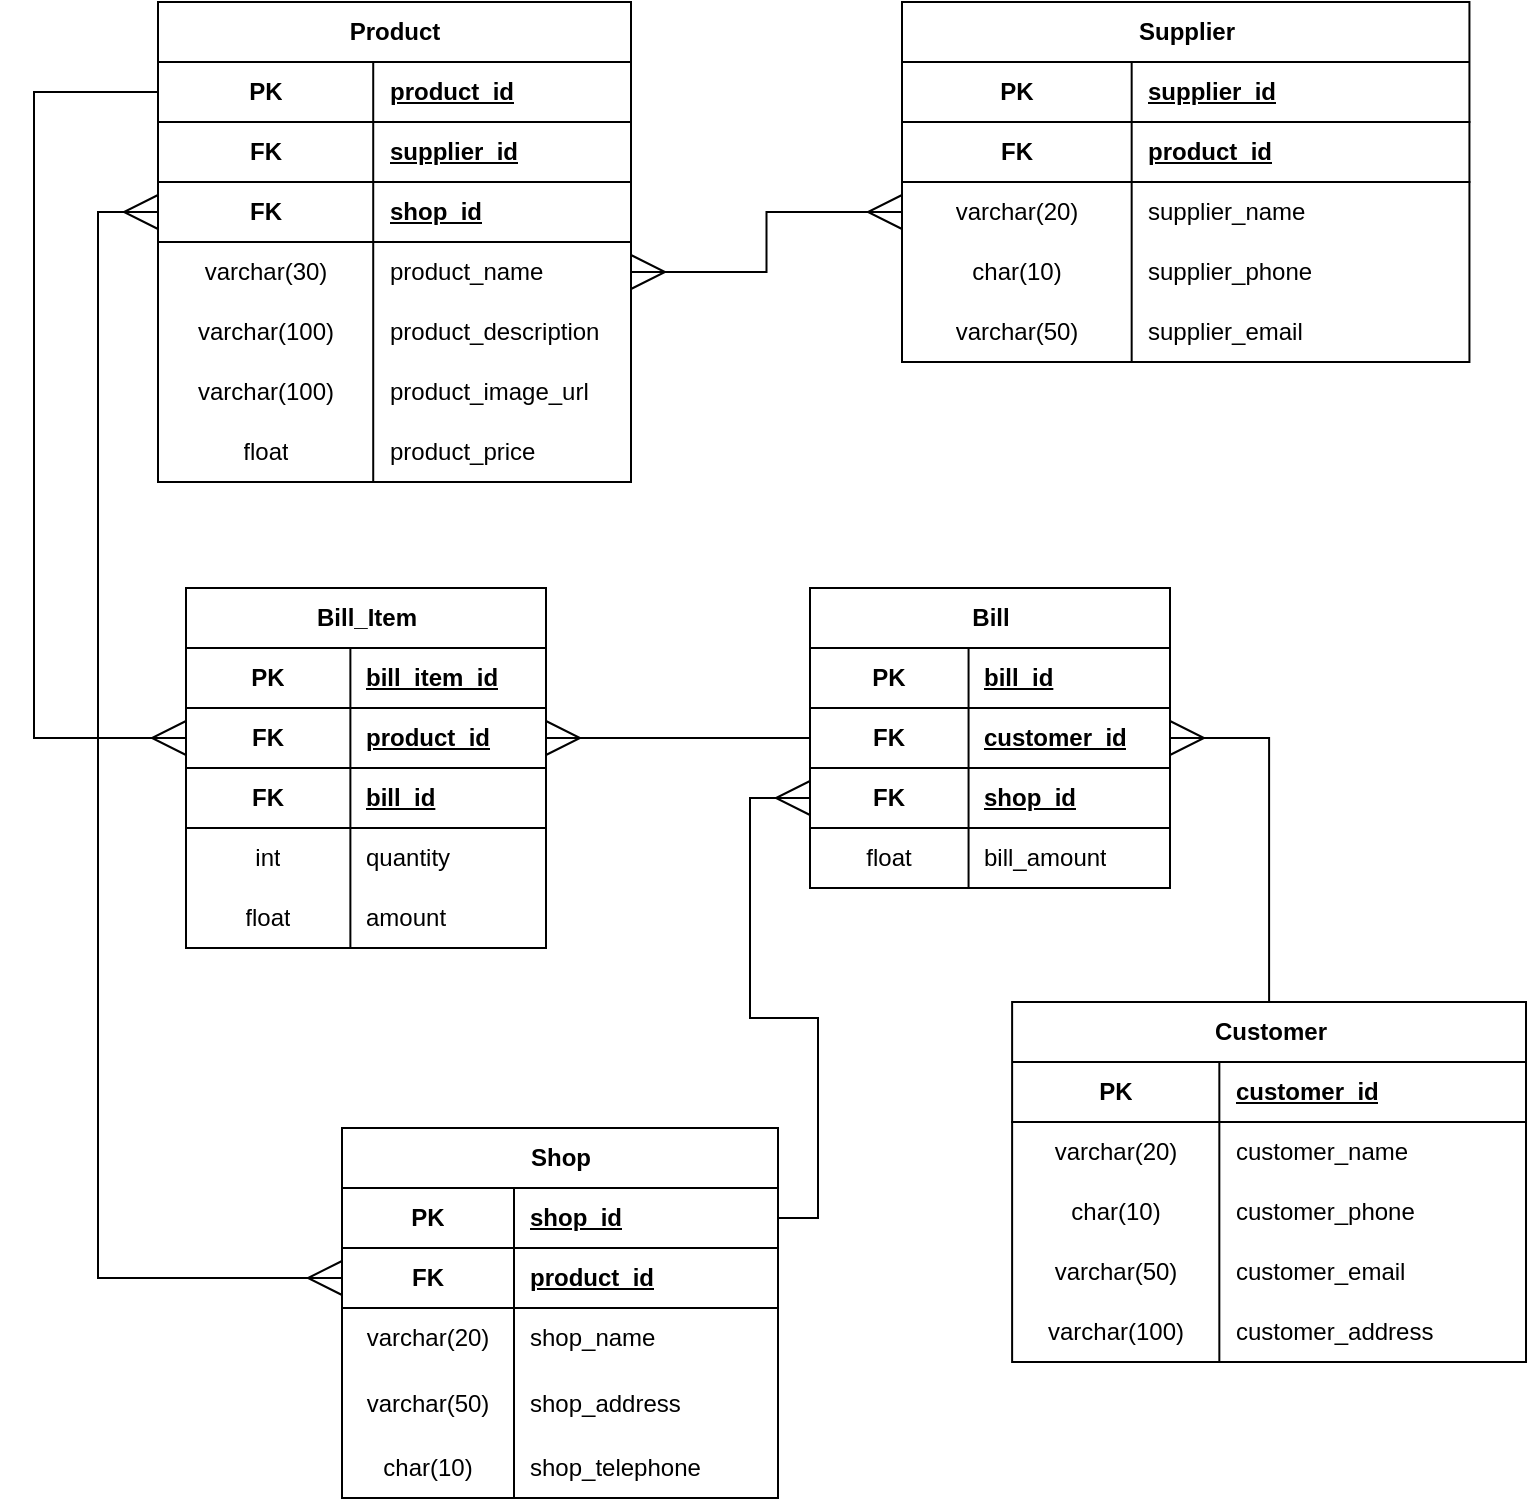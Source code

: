 <mxfile version="24.2.5" type="device">
  <diagram name="Page-1" id="Gy65wx1NPxuXc9d0A8dR">
    <mxGraphModel dx="1080" dy="645" grid="0" gridSize="10" guides="1" tooltips="1" connect="1" arrows="1" fold="1" page="1" pageScale="1" pageWidth="850" pageHeight="1100" math="0" shadow="0">
      <root>
        <mxCell id="0" />
        <mxCell id="1" parent="0" />
        <mxCell id="lEmy7wPlm2qGV-D324mQ-1" value="Product" style="shape=table;startSize=30;container=1;collapsible=1;childLayout=tableLayout;fixedRows=1;rowLines=0;fontStyle=1;align=center;resizeLast=1;html=1;" vertex="1" parent="1">
          <mxGeometry x="111" y="129" width="236.5" height="240" as="geometry" />
        </mxCell>
        <mxCell id="lEmy7wPlm2qGV-D324mQ-2" value="" style="shape=tableRow;horizontal=0;startSize=0;swimlaneHead=0;swimlaneBody=0;fillColor=none;collapsible=0;dropTarget=0;points=[[0,0.5],[1,0.5]];portConstraint=eastwest;top=0;left=0;right=0;bottom=1;" vertex="1" parent="lEmy7wPlm2qGV-D324mQ-1">
          <mxGeometry y="30" width="236.5" height="30" as="geometry" />
        </mxCell>
        <mxCell id="lEmy7wPlm2qGV-D324mQ-3" value="PK" style="shape=partialRectangle;connectable=0;fillColor=none;top=0;left=0;bottom=0;right=0;fontStyle=1;overflow=hidden;whiteSpace=wrap;html=1;" vertex="1" parent="lEmy7wPlm2qGV-D324mQ-2">
          <mxGeometry width="107.611" height="30" as="geometry">
            <mxRectangle width="107.611" height="30" as="alternateBounds" />
          </mxGeometry>
        </mxCell>
        <mxCell id="lEmy7wPlm2qGV-D324mQ-4" value="product_id" style="shape=partialRectangle;connectable=0;fillColor=none;top=0;left=0;bottom=0;right=0;align=left;spacingLeft=6;fontStyle=5;overflow=hidden;whiteSpace=wrap;html=1;" vertex="1" parent="lEmy7wPlm2qGV-D324mQ-2">
          <mxGeometry x="107.611" width="128.889" height="30" as="geometry">
            <mxRectangle width="128.889" height="30" as="alternateBounds" />
          </mxGeometry>
        </mxCell>
        <mxCell id="lEmy7wPlm2qGV-D324mQ-78" style="shape=tableRow;horizontal=0;startSize=0;swimlaneHead=0;swimlaneBody=0;fillColor=none;collapsible=0;dropTarget=0;points=[[0,0.5],[1,0.5]];portConstraint=eastwest;top=0;left=0;right=0;bottom=1;" vertex="1" parent="lEmy7wPlm2qGV-D324mQ-1">
          <mxGeometry y="60" width="236.5" height="30" as="geometry" />
        </mxCell>
        <mxCell id="lEmy7wPlm2qGV-D324mQ-79" value="FK" style="shape=partialRectangle;connectable=0;fillColor=none;top=0;left=0;bottom=0;right=0;fontStyle=1;overflow=hidden;whiteSpace=wrap;html=1;" vertex="1" parent="lEmy7wPlm2qGV-D324mQ-78">
          <mxGeometry width="107.611" height="30" as="geometry">
            <mxRectangle width="107.611" height="30" as="alternateBounds" />
          </mxGeometry>
        </mxCell>
        <mxCell id="lEmy7wPlm2qGV-D324mQ-80" value="supplier_id" style="shape=partialRectangle;connectable=0;fillColor=none;top=0;left=0;bottom=0;right=0;align=left;spacingLeft=6;fontStyle=5;overflow=hidden;whiteSpace=wrap;html=1;" vertex="1" parent="lEmy7wPlm2qGV-D324mQ-78">
          <mxGeometry x="107.611" width="128.889" height="30" as="geometry">
            <mxRectangle width="128.889" height="30" as="alternateBounds" />
          </mxGeometry>
        </mxCell>
        <mxCell id="lEmy7wPlm2qGV-D324mQ-117" style="shape=tableRow;horizontal=0;startSize=0;swimlaneHead=0;swimlaneBody=0;fillColor=none;collapsible=0;dropTarget=0;points=[[0,0.5],[1,0.5]];portConstraint=eastwest;top=0;left=0;right=0;bottom=1;" vertex="1" parent="lEmy7wPlm2qGV-D324mQ-1">
          <mxGeometry y="90" width="236.5" height="30" as="geometry" />
        </mxCell>
        <mxCell id="lEmy7wPlm2qGV-D324mQ-118" value="FK" style="shape=partialRectangle;connectable=0;fillColor=none;top=0;left=0;bottom=0;right=0;fontStyle=1;overflow=hidden;whiteSpace=wrap;html=1;" vertex="1" parent="lEmy7wPlm2qGV-D324mQ-117">
          <mxGeometry width="107.611" height="30" as="geometry">
            <mxRectangle width="107.611" height="30" as="alternateBounds" />
          </mxGeometry>
        </mxCell>
        <mxCell id="lEmy7wPlm2qGV-D324mQ-119" value="shop_id" style="shape=partialRectangle;connectable=0;fillColor=none;top=0;left=0;bottom=0;right=0;align=left;spacingLeft=6;fontStyle=5;overflow=hidden;whiteSpace=wrap;html=1;" vertex="1" parent="lEmy7wPlm2qGV-D324mQ-117">
          <mxGeometry x="107.611" width="128.889" height="30" as="geometry">
            <mxRectangle width="128.889" height="30" as="alternateBounds" />
          </mxGeometry>
        </mxCell>
        <mxCell id="lEmy7wPlm2qGV-D324mQ-5" value="" style="shape=tableRow;horizontal=0;startSize=0;swimlaneHead=0;swimlaneBody=0;fillColor=none;collapsible=0;dropTarget=0;points=[[0,0.5],[1,0.5]];portConstraint=eastwest;top=0;left=0;right=0;bottom=0;" vertex="1" parent="lEmy7wPlm2qGV-D324mQ-1">
          <mxGeometry y="120" width="236.5" height="30" as="geometry" />
        </mxCell>
        <mxCell id="lEmy7wPlm2qGV-D324mQ-6" value="varchar(30)" style="shape=partialRectangle;connectable=0;fillColor=none;top=0;left=0;bottom=0;right=0;editable=1;overflow=hidden;whiteSpace=wrap;html=1;" vertex="1" parent="lEmy7wPlm2qGV-D324mQ-5">
          <mxGeometry width="107.611" height="30" as="geometry">
            <mxRectangle width="107.611" height="30" as="alternateBounds" />
          </mxGeometry>
        </mxCell>
        <mxCell id="lEmy7wPlm2qGV-D324mQ-7" value="product_name" style="shape=partialRectangle;connectable=0;fillColor=none;top=0;left=0;bottom=0;right=0;align=left;spacingLeft=6;overflow=hidden;whiteSpace=wrap;html=1;" vertex="1" parent="lEmy7wPlm2qGV-D324mQ-5">
          <mxGeometry x="107.611" width="128.889" height="30" as="geometry">
            <mxRectangle width="128.889" height="30" as="alternateBounds" />
          </mxGeometry>
        </mxCell>
        <mxCell id="lEmy7wPlm2qGV-D324mQ-8" value="" style="shape=tableRow;horizontal=0;startSize=0;swimlaneHead=0;swimlaneBody=0;fillColor=none;collapsible=0;dropTarget=0;points=[[0,0.5],[1,0.5]];portConstraint=eastwest;top=0;left=0;right=0;bottom=0;" vertex="1" parent="lEmy7wPlm2qGV-D324mQ-1">
          <mxGeometry y="150" width="236.5" height="30" as="geometry" />
        </mxCell>
        <mxCell id="lEmy7wPlm2qGV-D324mQ-9" value="varchar(100)" style="shape=partialRectangle;connectable=0;fillColor=none;top=0;left=0;bottom=0;right=0;editable=1;overflow=hidden;whiteSpace=wrap;html=1;" vertex="1" parent="lEmy7wPlm2qGV-D324mQ-8">
          <mxGeometry width="107.611" height="30" as="geometry">
            <mxRectangle width="107.611" height="30" as="alternateBounds" />
          </mxGeometry>
        </mxCell>
        <mxCell id="lEmy7wPlm2qGV-D324mQ-10" value="product_description" style="shape=partialRectangle;connectable=0;fillColor=none;top=0;left=0;bottom=0;right=0;align=left;spacingLeft=6;overflow=hidden;whiteSpace=wrap;html=1;" vertex="1" parent="lEmy7wPlm2qGV-D324mQ-8">
          <mxGeometry x="107.611" width="128.889" height="30" as="geometry">
            <mxRectangle width="128.889" height="30" as="alternateBounds" />
          </mxGeometry>
        </mxCell>
        <mxCell id="lEmy7wPlm2qGV-D324mQ-11" value="" style="shape=tableRow;horizontal=0;startSize=0;swimlaneHead=0;swimlaneBody=0;fillColor=none;collapsible=0;dropTarget=0;points=[[0,0.5],[1,0.5]];portConstraint=eastwest;top=0;left=0;right=0;bottom=0;" vertex="1" parent="lEmy7wPlm2qGV-D324mQ-1">
          <mxGeometry y="180" width="236.5" height="30" as="geometry" />
        </mxCell>
        <mxCell id="lEmy7wPlm2qGV-D324mQ-12" value="varchar(100)" style="shape=partialRectangle;connectable=0;fillColor=none;top=0;left=0;bottom=0;right=0;editable=1;overflow=hidden;whiteSpace=wrap;html=1;" vertex="1" parent="lEmy7wPlm2qGV-D324mQ-11">
          <mxGeometry width="107.611" height="30" as="geometry">
            <mxRectangle width="107.611" height="30" as="alternateBounds" />
          </mxGeometry>
        </mxCell>
        <mxCell id="lEmy7wPlm2qGV-D324mQ-13" value="product_image_url" style="shape=partialRectangle;connectable=0;fillColor=none;top=0;left=0;bottom=0;right=0;align=left;spacingLeft=6;overflow=hidden;whiteSpace=wrap;html=1;" vertex="1" parent="lEmy7wPlm2qGV-D324mQ-11">
          <mxGeometry x="107.611" width="128.889" height="30" as="geometry">
            <mxRectangle width="128.889" height="30" as="alternateBounds" />
          </mxGeometry>
        </mxCell>
        <mxCell id="lEmy7wPlm2qGV-D324mQ-104" style="shape=tableRow;horizontal=0;startSize=0;swimlaneHead=0;swimlaneBody=0;fillColor=none;collapsible=0;dropTarget=0;points=[[0,0.5],[1,0.5]];portConstraint=eastwest;top=0;left=0;right=0;bottom=0;" vertex="1" parent="lEmy7wPlm2qGV-D324mQ-1">
          <mxGeometry y="210" width="236.5" height="30" as="geometry" />
        </mxCell>
        <mxCell id="lEmy7wPlm2qGV-D324mQ-105" value="float" style="shape=partialRectangle;connectable=0;fillColor=none;top=0;left=0;bottom=0;right=0;editable=1;overflow=hidden;whiteSpace=wrap;html=1;" vertex="1" parent="lEmy7wPlm2qGV-D324mQ-104">
          <mxGeometry width="107.611" height="30" as="geometry">
            <mxRectangle width="107.611" height="30" as="alternateBounds" />
          </mxGeometry>
        </mxCell>
        <mxCell id="lEmy7wPlm2qGV-D324mQ-106" value="product_price" style="shape=partialRectangle;connectable=0;fillColor=none;top=0;left=0;bottom=0;right=0;align=left;spacingLeft=6;overflow=hidden;whiteSpace=wrap;html=1;" vertex="1" parent="lEmy7wPlm2qGV-D324mQ-104">
          <mxGeometry x="107.611" width="128.889" height="30" as="geometry">
            <mxRectangle width="128.889" height="30" as="alternateBounds" />
          </mxGeometry>
        </mxCell>
        <mxCell id="lEmy7wPlm2qGV-D324mQ-14" value="Supplier" style="shape=table;startSize=30;container=1;collapsible=1;childLayout=tableLayout;fixedRows=1;rowLines=0;fontStyle=1;align=center;resizeLast=1;html=1;" vertex="1" parent="1">
          <mxGeometry x="483" y="129" width="283.722" height="180" as="geometry" />
        </mxCell>
        <mxCell id="lEmy7wPlm2qGV-D324mQ-15" value="" style="shape=tableRow;horizontal=0;startSize=0;swimlaneHead=0;swimlaneBody=0;fillColor=none;collapsible=0;dropTarget=0;points=[[0,0.5],[1,0.5]];portConstraint=eastwest;top=0;left=0;right=0;bottom=1;" vertex="1" parent="lEmy7wPlm2qGV-D324mQ-14">
          <mxGeometry y="30" width="283.722" height="30" as="geometry" />
        </mxCell>
        <mxCell id="lEmy7wPlm2qGV-D324mQ-16" value="PK" style="shape=partialRectangle;connectable=0;fillColor=none;top=0;left=0;bottom=0;right=0;fontStyle=1;overflow=hidden;whiteSpace=wrap;html=1;" vertex="1" parent="lEmy7wPlm2qGV-D324mQ-15">
          <mxGeometry width="114.833" height="30" as="geometry">
            <mxRectangle width="114.833" height="30" as="alternateBounds" />
          </mxGeometry>
        </mxCell>
        <mxCell id="lEmy7wPlm2qGV-D324mQ-17" value="supplier_id" style="shape=partialRectangle;connectable=0;fillColor=none;top=0;left=0;bottom=0;right=0;align=left;spacingLeft=6;fontStyle=5;overflow=hidden;whiteSpace=wrap;html=1;" vertex="1" parent="lEmy7wPlm2qGV-D324mQ-15">
          <mxGeometry x="114.833" width="168.889" height="30" as="geometry">
            <mxRectangle width="168.889" height="30" as="alternateBounds" />
          </mxGeometry>
        </mxCell>
        <mxCell id="lEmy7wPlm2qGV-D324mQ-75" style="shape=tableRow;horizontal=0;startSize=0;swimlaneHead=0;swimlaneBody=0;fillColor=none;collapsible=0;dropTarget=0;points=[[0,0.5],[1,0.5]];portConstraint=eastwest;top=0;left=0;right=0;bottom=1;" vertex="1" parent="lEmy7wPlm2qGV-D324mQ-14">
          <mxGeometry y="60" width="283.722" height="30" as="geometry" />
        </mxCell>
        <mxCell id="lEmy7wPlm2qGV-D324mQ-76" value="FK" style="shape=partialRectangle;connectable=0;fillColor=none;top=0;left=0;bottom=0;right=0;fontStyle=1;overflow=hidden;whiteSpace=wrap;html=1;" vertex="1" parent="lEmy7wPlm2qGV-D324mQ-75">
          <mxGeometry width="114.833" height="30" as="geometry">
            <mxRectangle width="114.833" height="30" as="alternateBounds" />
          </mxGeometry>
        </mxCell>
        <mxCell id="lEmy7wPlm2qGV-D324mQ-77" value="product_id" style="shape=partialRectangle;connectable=0;fillColor=none;top=0;left=0;bottom=0;right=0;align=left;spacingLeft=6;fontStyle=5;overflow=hidden;whiteSpace=wrap;html=1;" vertex="1" parent="lEmy7wPlm2qGV-D324mQ-75">
          <mxGeometry x="114.833" width="168.889" height="30" as="geometry">
            <mxRectangle width="168.889" height="30" as="alternateBounds" />
          </mxGeometry>
        </mxCell>
        <mxCell id="lEmy7wPlm2qGV-D324mQ-18" value="" style="shape=tableRow;horizontal=0;startSize=0;swimlaneHead=0;swimlaneBody=0;fillColor=none;collapsible=0;dropTarget=0;points=[[0,0.5],[1,0.5]];portConstraint=eastwest;top=0;left=0;right=0;bottom=0;" vertex="1" parent="lEmy7wPlm2qGV-D324mQ-14">
          <mxGeometry y="90" width="283.722" height="30" as="geometry" />
        </mxCell>
        <mxCell id="lEmy7wPlm2qGV-D324mQ-19" value="varchar(20)" style="shape=partialRectangle;connectable=0;fillColor=none;top=0;left=0;bottom=0;right=0;editable=1;overflow=hidden;whiteSpace=wrap;html=1;" vertex="1" parent="lEmy7wPlm2qGV-D324mQ-18">
          <mxGeometry width="114.833" height="30" as="geometry">
            <mxRectangle width="114.833" height="30" as="alternateBounds" />
          </mxGeometry>
        </mxCell>
        <mxCell id="lEmy7wPlm2qGV-D324mQ-20" value="supplier_name" style="shape=partialRectangle;connectable=0;fillColor=none;top=0;left=0;bottom=0;right=0;align=left;spacingLeft=6;overflow=hidden;whiteSpace=wrap;html=1;" vertex="1" parent="lEmy7wPlm2qGV-D324mQ-18">
          <mxGeometry x="114.833" width="168.889" height="30" as="geometry">
            <mxRectangle width="168.889" height="30" as="alternateBounds" />
          </mxGeometry>
        </mxCell>
        <mxCell id="lEmy7wPlm2qGV-D324mQ-21" value="" style="shape=tableRow;horizontal=0;startSize=0;swimlaneHead=0;swimlaneBody=0;fillColor=none;collapsible=0;dropTarget=0;points=[[0,0.5],[1,0.5]];portConstraint=eastwest;top=0;left=0;right=0;bottom=0;" vertex="1" parent="lEmy7wPlm2qGV-D324mQ-14">
          <mxGeometry y="120" width="283.722" height="30" as="geometry" />
        </mxCell>
        <mxCell id="lEmy7wPlm2qGV-D324mQ-22" value="char(10)" style="shape=partialRectangle;connectable=0;fillColor=none;top=0;left=0;bottom=0;right=0;editable=1;overflow=hidden;whiteSpace=wrap;html=1;" vertex="1" parent="lEmy7wPlm2qGV-D324mQ-21">
          <mxGeometry width="114.833" height="30" as="geometry">
            <mxRectangle width="114.833" height="30" as="alternateBounds" />
          </mxGeometry>
        </mxCell>
        <mxCell id="lEmy7wPlm2qGV-D324mQ-23" value="supplier_phone" style="shape=partialRectangle;connectable=0;fillColor=none;top=0;left=0;bottom=0;right=0;align=left;spacingLeft=6;overflow=hidden;whiteSpace=wrap;html=1;" vertex="1" parent="lEmy7wPlm2qGV-D324mQ-21">
          <mxGeometry x="114.833" width="168.889" height="30" as="geometry">
            <mxRectangle width="168.889" height="30" as="alternateBounds" />
          </mxGeometry>
        </mxCell>
        <mxCell id="lEmy7wPlm2qGV-D324mQ-24" value="" style="shape=tableRow;horizontal=0;startSize=0;swimlaneHead=0;swimlaneBody=0;fillColor=none;collapsible=0;dropTarget=0;points=[[0,0.5],[1,0.5]];portConstraint=eastwest;top=0;left=0;right=0;bottom=0;" vertex="1" parent="lEmy7wPlm2qGV-D324mQ-14">
          <mxGeometry y="150" width="283.722" height="30" as="geometry" />
        </mxCell>
        <mxCell id="lEmy7wPlm2qGV-D324mQ-25" value="varchar(50)" style="shape=partialRectangle;connectable=0;fillColor=none;top=0;left=0;bottom=0;right=0;editable=1;overflow=hidden;whiteSpace=wrap;html=1;" vertex="1" parent="lEmy7wPlm2qGV-D324mQ-24">
          <mxGeometry width="114.833" height="30" as="geometry">
            <mxRectangle width="114.833" height="30" as="alternateBounds" />
          </mxGeometry>
        </mxCell>
        <mxCell id="lEmy7wPlm2qGV-D324mQ-26" value="supplier_email" style="shape=partialRectangle;connectable=0;fillColor=none;top=0;left=0;bottom=0;right=0;align=left;spacingLeft=6;overflow=hidden;whiteSpace=wrap;html=1;" vertex="1" parent="lEmy7wPlm2qGV-D324mQ-24">
          <mxGeometry x="114.833" width="168.889" height="30" as="geometry">
            <mxRectangle width="168.889" height="30" as="alternateBounds" />
          </mxGeometry>
        </mxCell>
        <mxCell id="lEmy7wPlm2qGV-D324mQ-27" value="Customer" style="shape=table;startSize=30;container=1;collapsible=1;childLayout=tableLayout;fixedRows=1;rowLines=0;fontStyle=1;align=center;resizeLast=1;html=1;" vertex="1" parent="1">
          <mxGeometry x="538.06" y="629" width="256.944" height="180" as="geometry" />
        </mxCell>
        <mxCell id="lEmy7wPlm2qGV-D324mQ-28" value="" style="shape=tableRow;horizontal=0;startSize=0;swimlaneHead=0;swimlaneBody=0;fillColor=none;collapsible=0;dropTarget=0;points=[[0,0.5],[1,0.5]];portConstraint=eastwest;top=0;left=0;right=0;bottom=1;" vertex="1" parent="lEmy7wPlm2qGV-D324mQ-27">
          <mxGeometry y="30" width="256.944" height="30" as="geometry" />
        </mxCell>
        <mxCell id="lEmy7wPlm2qGV-D324mQ-29" value="PK" style="shape=partialRectangle;connectable=0;fillColor=none;top=0;left=0;bottom=0;right=0;fontStyle=1;overflow=hidden;whiteSpace=wrap;html=1;" vertex="1" parent="lEmy7wPlm2qGV-D324mQ-28">
          <mxGeometry width="103.611" height="30" as="geometry">
            <mxRectangle width="103.611" height="30" as="alternateBounds" />
          </mxGeometry>
        </mxCell>
        <mxCell id="lEmy7wPlm2qGV-D324mQ-30" value="customer_id" style="shape=partialRectangle;connectable=0;fillColor=none;top=0;left=0;bottom=0;right=0;align=left;spacingLeft=6;fontStyle=5;overflow=hidden;whiteSpace=wrap;html=1;" vertex="1" parent="lEmy7wPlm2qGV-D324mQ-28">
          <mxGeometry x="103.611" width="153.333" height="30" as="geometry">
            <mxRectangle width="153.333" height="30" as="alternateBounds" />
          </mxGeometry>
        </mxCell>
        <mxCell id="lEmy7wPlm2qGV-D324mQ-31" value="" style="shape=tableRow;horizontal=0;startSize=0;swimlaneHead=0;swimlaneBody=0;fillColor=none;collapsible=0;dropTarget=0;points=[[0,0.5],[1,0.5]];portConstraint=eastwest;top=0;left=0;right=0;bottom=0;" vertex="1" parent="lEmy7wPlm2qGV-D324mQ-27">
          <mxGeometry y="60" width="256.944" height="30" as="geometry" />
        </mxCell>
        <mxCell id="lEmy7wPlm2qGV-D324mQ-32" value="varchar(20)" style="shape=partialRectangle;connectable=0;fillColor=none;top=0;left=0;bottom=0;right=0;editable=1;overflow=hidden;whiteSpace=wrap;html=1;" vertex="1" parent="lEmy7wPlm2qGV-D324mQ-31">
          <mxGeometry width="103.611" height="30" as="geometry">
            <mxRectangle width="103.611" height="30" as="alternateBounds" />
          </mxGeometry>
        </mxCell>
        <mxCell id="lEmy7wPlm2qGV-D324mQ-33" value="customer_name" style="shape=partialRectangle;connectable=0;fillColor=none;top=0;left=0;bottom=0;right=0;align=left;spacingLeft=6;overflow=hidden;whiteSpace=wrap;html=1;" vertex="1" parent="lEmy7wPlm2qGV-D324mQ-31">
          <mxGeometry x="103.611" width="153.333" height="30" as="geometry">
            <mxRectangle width="153.333" height="30" as="alternateBounds" />
          </mxGeometry>
        </mxCell>
        <mxCell id="lEmy7wPlm2qGV-D324mQ-34" value="" style="shape=tableRow;horizontal=0;startSize=0;swimlaneHead=0;swimlaneBody=0;fillColor=none;collapsible=0;dropTarget=0;points=[[0,0.5],[1,0.5]];portConstraint=eastwest;top=0;left=0;right=0;bottom=0;" vertex="1" parent="lEmy7wPlm2qGV-D324mQ-27">
          <mxGeometry y="90" width="256.944" height="30" as="geometry" />
        </mxCell>
        <mxCell id="lEmy7wPlm2qGV-D324mQ-35" value="char(10)" style="shape=partialRectangle;connectable=0;fillColor=none;top=0;left=0;bottom=0;right=0;editable=1;overflow=hidden;whiteSpace=wrap;html=1;" vertex="1" parent="lEmy7wPlm2qGV-D324mQ-34">
          <mxGeometry width="103.611" height="30" as="geometry">
            <mxRectangle width="103.611" height="30" as="alternateBounds" />
          </mxGeometry>
        </mxCell>
        <mxCell id="lEmy7wPlm2qGV-D324mQ-36" value="customer_phone" style="shape=partialRectangle;connectable=0;fillColor=none;top=0;left=0;bottom=0;right=0;align=left;spacingLeft=6;overflow=hidden;whiteSpace=wrap;html=1;" vertex="1" parent="lEmy7wPlm2qGV-D324mQ-34">
          <mxGeometry x="103.611" width="153.333" height="30" as="geometry">
            <mxRectangle width="153.333" height="30" as="alternateBounds" />
          </mxGeometry>
        </mxCell>
        <mxCell id="lEmy7wPlm2qGV-D324mQ-37" value="" style="shape=tableRow;horizontal=0;startSize=0;swimlaneHead=0;swimlaneBody=0;fillColor=none;collapsible=0;dropTarget=0;points=[[0,0.5],[1,0.5]];portConstraint=eastwest;top=0;left=0;right=0;bottom=0;" vertex="1" parent="lEmy7wPlm2qGV-D324mQ-27">
          <mxGeometry y="120" width="256.944" height="30" as="geometry" />
        </mxCell>
        <mxCell id="lEmy7wPlm2qGV-D324mQ-38" value="varchar(50)" style="shape=partialRectangle;connectable=0;fillColor=none;top=0;left=0;bottom=0;right=0;editable=1;overflow=hidden;whiteSpace=wrap;html=1;" vertex="1" parent="lEmy7wPlm2qGV-D324mQ-37">
          <mxGeometry width="103.611" height="30" as="geometry">
            <mxRectangle width="103.611" height="30" as="alternateBounds" />
          </mxGeometry>
        </mxCell>
        <mxCell id="lEmy7wPlm2qGV-D324mQ-39" value="customer_email" style="shape=partialRectangle;connectable=0;fillColor=none;top=0;left=0;bottom=0;right=0;align=left;spacingLeft=6;overflow=hidden;whiteSpace=wrap;html=1;" vertex="1" parent="lEmy7wPlm2qGV-D324mQ-37">
          <mxGeometry x="103.611" width="153.333" height="30" as="geometry">
            <mxRectangle width="153.333" height="30" as="alternateBounds" />
          </mxGeometry>
        </mxCell>
        <mxCell id="lEmy7wPlm2qGV-D324mQ-66" style="shape=tableRow;horizontal=0;startSize=0;swimlaneHead=0;swimlaneBody=0;fillColor=none;collapsible=0;dropTarget=0;points=[[0,0.5],[1,0.5]];portConstraint=eastwest;top=0;left=0;right=0;bottom=0;" vertex="1" parent="lEmy7wPlm2qGV-D324mQ-27">
          <mxGeometry y="150" width="256.944" height="30" as="geometry" />
        </mxCell>
        <mxCell id="lEmy7wPlm2qGV-D324mQ-67" value="varchar(100)" style="shape=partialRectangle;connectable=0;fillColor=none;top=0;left=0;bottom=0;right=0;editable=1;overflow=hidden;whiteSpace=wrap;html=1;" vertex="1" parent="lEmy7wPlm2qGV-D324mQ-66">
          <mxGeometry width="103.611" height="30" as="geometry">
            <mxRectangle width="103.611" height="30" as="alternateBounds" />
          </mxGeometry>
        </mxCell>
        <mxCell id="lEmy7wPlm2qGV-D324mQ-68" value="customer_address" style="shape=partialRectangle;connectable=0;fillColor=none;top=0;left=0;bottom=0;right=0;align=left;spacingLeft=6;overflow=hidden;whiteSpace=wrap;html=1;" vertex="1" parent="lEmy7wPlm2qGV-D324mQ-66">
          <mxGeometry x="103.611" width="153.333" height="30" as="geometry">
            <mxRectangle width="153.333" height="30" as="alternateBounds" />
          </mxGeometry>
        </mxCell>
        <mxCell id="lEmy7wPlm2qGV-D324mQ-40" value="Bill" style="shape=table;startSize=30;container=1;collapsible=1;childLayout=tableLayout;fixedRows=1;rowLines=0;fontStyle=1;align=center;resizeLast=1;html=1;" vertex="1" parent="1">
          <mxGeometry x="437" y="422" width="180" height="150" as="geometry" />
        </mxCell>
        <mxCell id="lEmy7wPlm2qGV-D324mQ-41" value="" style="shape=tableRow;horizontal=0;startSize=0;swimlaneHead=0;swimlaneBody=0;fillColor=none;collapsible=0;dropTarget=0;points=[[0,0.5],[1,0.5]];portConstraint=eastwest;top=0;left=0;right=0;bottom=1;" vertex="1" parent="lEmy7wPlm2qGV-D324mQ-40">
          <mxGeometry y="30" width="180" height="30" as="geometry" />
        </mxCell>
        <mxCell id="lEmy7wPlm2qGV-D324mQ-42" value="PK" style="shape=partialRectangle;connectable=0;fillColor=none;top=0;left=0;bottom=0;right=0;fontStyle=1;overflow=hidden;whiteSpace=wrap;html=1;" vertex="1" parent="lEmy7wPlm2qGV-D324mQ-41">
          <mxGeometry width="79.278" height="30" as="geometry">
            <mxRectangle width="79.278" height="30" as="alternateBounds" />
          </mxGeometry>
        </mxCell>
        <mxCell id="lEmy7wPlm2qGV-D324mQ-43" value="bill_id" style="shape=partialRectangle;connectable=0;fillColor=none;top=0;left=0;bottom=0;right=0;align=left;spacingLeft=6;fontStyle=5;overflow=hidden;whiteSpace=wrap;html=1;" vertex="1" parent="lEmy7wPlm2qGV-D324mQ-41">
          <mxGeometry x="79.278" width="100.722" height="30" as="geometry">
            <mxRectangle width="100.722" height="30" as="alternateBounds" />
          </mxGeometry>
        </mxCell>
        <mxCell id="lEmy7wPlm2qGV-D324mQ-70" style="shape=tableRow;horizontal=0;startSize=0;swimlaneHead=0;swimlaneBody=0;fillColor=none;collapsible=0;dropTarget=0;points=[[0,0.5],[1,0.5]];portConstraint=eastwest;top=0;left=0;right=0;bottom=1;" vertex="1" parent="lEmy7wPlm2qGV-D324mQ-40">
          <mxGeometry y="60" width="180" height="30" as="geometry" />
        </mxCell>
        <mxCell id="lEmy7wPlm2qGV-D324mQ-71" value="FK" style="shape=partialRectangle;connectable=0;fillColor=none;top=0;left=0;bottom=0;right=0;fontStyle=1;overflow=hidden;whiteSpace=wrap;html=1;" vertex="1" parent="lEmy7wPlm2qGV-D324mQ-70">
          <mxGeometry width="79.278" height="30" as="geometry">
            <mxRectangle width="79.278" height="30" as="alternateBounds" />
          </mxGeometry>
        </mxCell>
        <mxCell id="lEmy7wPlm2qGV-D324mQ-72" value="customer_id" style="shape=partialRectangle;connectable=0;fillColor=none;top=0;left=0;bottom=0;right=0;align=left;spacingLeft=6;fontStyle=5;overflow=hidden;whiteSpace=wrap;html=1;" vertex="1" parent="lEmy7wPlm2qGV-D324mQ-70">
          <mxGeometry x="79.278" width="100.722" height="30" as="geometry">
            <mxRectangle width="100.722" height="30" as="alternateBounds" />
          </mxGeometry>
        </mxCell>
        <mxCell id="lEmy7wPlm2qGV-D324mQ-128" style="shape=tableRow;horizontal=0;startSize=0;swimlaneHead=0;swimlaneBody=0;fillColor=none;collapsible=0;dropTarget=0;points=[[0,0.5],[1,0.5]];portConstraint=eastwest;top=0;left=0;right=0;bottom=1;" vertex="1" parent="lEmy7wPlm2qGV-D324mQ-40">
          <mxGeometry y="90" width="180" height="30" as="geometry" />
        </mxCell>
        <mxCell id="lEmy7wPlm2qGV-D324mQ-129" value="FK" style="shape=partialRectangle;connectable=0;fillColor=none;top=0;left=0;bottom=0;right=0;fontStyle=1;overflow=hidden;whiteSpace=wrap;html=1;" vertex="1" parent="lEmy7wPlm2qGV-D324mQ-128">
          <mxGeometry width="79.278" height="30" as="geometry">
            <mxRectangle width="79.278" height="30" as="alternateBounds" />
          </mxGeometry>
        </mxCell>
        <mxCell id="lEmy7wPlm2qGV-D324mQ-130" value="shop_id" style="shape=partialRectangle;connectable=0;fillColor=none;top=0;left=0;bottom=0;right=0;align=left;spacingLeft=6;fontStyle=5;overflow=hidden;whiteSpace=wrap;html=1;" vertex="1" parent="lEmy7wPlm2qGV-D324mQ-128">
          <mxGeometry x="79.278" width="100.722" height="30" as="geometry">
            <mxRectangle width="100.722" height="30" as="alternateBounds" />
          </mxGeometry>
        </mxCell>
        <mxCell id="lEmy7wPlm2qGV-D324mQ-44" value="" style="shape=tableRow;horizontal=0;startSize=0;swimlaneHead=0;swimlaneBody=0;fillColor=none;collapsible=0;dropTarget=0;points=[[0,0.5],[1,0.5]];portConstraint=eastwest;top=0;left=0;right=0;bottom=0;" vertex="1" parent="lEmy7wPlm2qGV-D324mQ-40">
          <mxGeometry y="120" width="180" height="30" as="geometry" />
        </mxCell>
        <mxCell id="lEmy7wPlm2qGV-D324mQ-45" value="float" style="shape=partialRectangle;connectable=0;fillColor=none;top=0;left=0;bottom=0;right=0;editable=1;overflow=hidden;whiteSpace=wrap;html=1;" vertex="1" parent="lEmy7wPlm2qGV-D324mQ-44">
          <mxGeometry width="79.278" height="30" as="geometry">
            <mxRectangle width="79.278" height="30" as="alternateBounds" />
          </mxGeometry>
        </mxCell>
        <mxCell id="lEmy7wPlm2qGV-D324mQ-46" value="bill_amount" style="shape=partialRectangle;connectable=0;fillColor=none;top=0;left=0;bottom=0;right=0;align=left;spacingLeft=6;overflow=hidden;whiteSpace=wrap;html=1;" vertex="1" parent="lEmy7wPlm2qGV-D324mQ-44">
          <mxGeometry x="79.278" width="100.722" height="30" as="geometry">
            <mxRectangle width="100.722" height="30" as="alternateBounds" />
          </mxGeometry>
        </mxCell>
        <mxCell id="lEmy7wPlm2qGV-D324mQ-53" value="Shop" style="shape=table;startSize=30;container=1;collapsible=1;childLayout=tableLayout;fixedRows=1;rowLines=0;fontStyle=1;align=center;resizeLast=1;html=1;" vertex="1" parent="1">
          <mxGeometry x="203" y="692" width="218.0" height="185" as="geometry" />
        </mxCell>
        <mxCell id="lEmy7wPlm2qGV-D324mQ-54" value="" style="shape=tableRow;horizontal=0;startSize=0;swimlaneHead=0;swimlaneBody=0;fillColor=none;collapsible=0;dropTarget=0;points=[[0,0.5],[1,0.5]];portConstraint=eastwest;top=0;left=0;right=0;bottom=1;" vertex="1" parent="lEmy7wPlm2qGV-D324mQ-53">
          <mxGeometry y="30" width="218.0" height="30" as="geometry" />
        </mxCell>
        <mxCell id="lEmy7wPlm2qGV-D324mQ-55" value="PK" style="shape=partialRectangle;connectable=0;fillColor=none;top=0;left=0;bottom=0;right=0;fontStyle=1;overflow=hidden;whiteSpace=wrap;html=1;" vertex="1" parent="lEmy7wPlm2qGV-D324mQ-54">
          <mxGeometry width="86.0" height="30" as="geometry">
            <mxRectangle width="86.0" height="30" as="alternateBounds" />
          </mxGeometry>
        </mxCell>
        <mxCell id="lEmy7wPlm2qGV-D324mQ-56" value="shop_id" style="shape=partialRectangle;connectable=0;fillColor=none;top=0;left=0;bottom=0;right=0;align=left;spacingLeft=6;fontStyle=5;overflow=hidden;whiteSpace=wrap;html=1;" vertex="1" parent="lEmy7wPlm2qGV-D324mQ-54">
          <mxGeometry x="86.0" width="132.0" height="30" as="geometry">
            <mxRectangle width="132.0" height="30" as="alternateBounds" />
          </mxGeometry>
        </mxCell>
        <mxCell id="lEmy7wPlm2qGV-D324mQ-120" style="shape=tableRow;horizontal=0;startSize=0;swimlaneHead=0;swimlaneBody=0;fillColor=none;collapsible=0;dropTarget=0;points=[[0,0.5],[1,0.5]];portConstraint=eastwest;top=0;left=0;right=0;bottom=1;" vertex="1" parent="lEmy7wPlm2qGV-D324mQ-53">
          <mxGeometry y="60" width="218.0" height="30" as="geometry" />
        </mxCell>
        <mxCell id="lEmy7wPlm2qGV-D324mQ-121" value="FK" style="shape=partialRectangle;connectable=0;fillColor=none;top=0;left=0;bottom=0;right=0;fontStyle=1;overflow=hidden;whiteSpace=wrap;html=1;" vertex="1" parent="lEmy7wPlm2qGV-D324mQ-120">
          <mxGeometry width="86.0" height="30" as="geometry">
            <mxRectangle width="86.0" height="30" as="alternateBounds" />
          </mxGeometry>
        </mxCell>
        <mxCell id="lEmy7wPlm2qGV-D324mQ-122" value="product_id" style="shape=partialRectangle;connectable=0;fillColor=none;top=0;left=0;bottom=0;right=0;align=left;spacingLeft=6;fontStyle=5;overflow=hidden;whiteSpace=wrap;html=1;" vertex="1" parent="lEmy7wPlm2qGV-D324mQ-120">
          <mxGeometry x="86.0" width="132.0" height="30" as="geometry">
            <mxRectangle width="132.0" height="30" as="alternateBounds" />
          </mxGeometry>
        </mxCell>
        <mxCell id="lEmy7wPlm2qGV-D324mQ-57" value="" style="shape=tableRow;horizontal=0;startSize=0;swimlaneHead=0;swimlaneBody=0;fillColor=none;collapsible=0;dropTarget=0;points=[[0,0.5],[1,0.5]];portConstraint=eastwest;top=0;left=0;right=0;bottom=0;" vertex="1" parent="lEmy7wPlm2qGV-D324mQ-53">
          <mxGeometry y="90" width="218.0" height="30" as="geometry" />
        </mxCell>
        <mxCell id="lEmy7wPlm2qGV-D324mQ-58" value="varchar(20)" style="shape=partialRectangle;connectable=0;fillColor=none;top=0;left=0;bottom=0;right=0;editable=1;overflow=hidden;whiteSpace=wrap;html=1;" vertex="1" parent="lEmy7wPlm2qGV-D324mQ-57">
          <mxGeometry width="86.0" height="30" as="geometry">
            <mxRectangle width="86.0" height="30" as="alternateBounds" />
          </mxGeometry>
        </mxCell>
        <mxCell id="lEmy7wPlm2qGV-D324mQ-59" value="shop_name" style="shape=partialRectangle;connectable=0;fillColor=none;top=0;left=0;bottom=0;right=0;align=left;spacingLeft=6;overflow=hidden;whiteSpace=wrap;html=1;" vertex="1" parent="lEmy7wPlm2qGV-D324mQ-57">
          <mxGeometry x="86.0" width="132.0" height="30" as="geometry">
            <mxRectangle width="132.0" height="30" as="alternateBounds" />
          </mxGeometry>
        </mxCell>
        <mxCell id="lEmy7wPlm2qGV-D324mQ-60" value="" style="shape=tableRow;horizontal=0;startSize=0;swimlaneHead=0;swimlaneBody=0;fillColor=none;collapsible=0;dropTarget=0;points=[[0,0.5],[1,0.5]];portConstraint=eastwest;top=0;left=0;right=0;bottom=0;" vertex="1" parent="lEmy7wPlm2qGV-D324mQ-53">
          <mxGeometry y="120" width="218.0" height="35" as="geometry" />
        </mxCell>
        <mxCell id="lEmy7wPlm2qGV-D324mQ-61" value="varchar(50)" style="shape=partialRectangle;connectable=0;fillColor=none;top=0;left=0;bottom=0;right=0;editable=1;overflow=hidden;whiteSpace=wrap;html=1;" vertex="1" parent="lEmy7wPlm2qGV-D324mQ-60">
          <mxGeometry width="86.0" height="35" as="geometry">
            <mxRectangle width="86.0" height="35" as="alternateBounds" />
          </mxGeometry>
        </mxCell>
        <mxCell id="lEmy7wPlm2qGV-D324mQ-62" value="shop_address" style="shape=partialRectangle;connectable=0;fillColor=none;top=0;left=0;bottom=0;right=0;align=left;spacingLeft=6;overflow=hidden;whiteSpace=wrap;html=1;" vertex="1" parent="lEmy7wPlm2qGV-D324mQ-60">
          <mxGeometry x="86.0" width="132.0" height="35" as="geometry">
            <mxRectangle width="132.0" height="35" as="alternateBounds" />
          </mxGeometry>
        </mxCell>
        <mxCell id="lEmy7wPlm2qGV-D324mQ-63" value="" style="shape=tableRow;horizontal=0;startSize=0;swimlaneHead=0;swimlaneBody=0;fillColor=none;collapsible=0;dropTarget=0;points=[[0,0.5],[1,0.5]];portConstraint=eastwest;top=0;left=0;right=0;bottom=0;" vertex="1" parent="lEmy7wPlm2qGV-D324mQ-53">
          <mxGeometry y="155" width="218.0" height="30" as="geometry" />
        </mxCell>
        <mxCell id="lEmy7wPlm2qGV-D324mQ-64" value="char(10)" style="shape=partialRectangle;connectable=0;fillColor=none;top=0;left=0;bottom=0;right=0;editable=1;overflow=hidden;whiteSpace=wrap;html=1;" vertex="1" parent="lEmy7wPlm2qGV-D324mQ-63">
          <mxGeometry width="86.0" height="30" as="geometry">
            <mxRectangle width="86.0" height="30" as="alternateBounds" />
          </mxGeometry>
        </mxCell>
        <mxCell id="lEmy7wPlm2qGV-D324mQ-65" value="shop_telephone" style="shape=partialRectangle;connectable=0;fillColor=none;top=0;left=0;bottom=0;right=0;align=left;spacingLeft=6;overflow=hidden;whiteSpace=wrap;html=1;" vertex="1" parent="lEmy7wPlm2qGV-D324mQ-63">
          <mxGeometry x="86.0" width="132.0" height="30" as="geometry">
            <mxRectangle width="132.0" height="30" as="alternateBounds" />
          </mxGeometry>
        </mxCell>
        <mxCell id="lEmy7wPlm2qGV-D324mQ-81" value="Bill_Item" style="shape=table;startSize=30;container=1;collapsible=1;childLayout=tableLayout;fixedRows=1;rowLines=0;fontStyle=1;align=center;resizeLast=1;html=1;" vertex="1" parent="1">
          <mxGeometry x="125" y="422" width="180" height="180" as="geometry" />
        </mxCell>
        <mxCell id="lEmy7wPlm2qGV-D324mQ-82" value="" style="shape=tableRow;horizontal=0;startSize=0;swimlaneHead=0;swimlaneBody=0;fillColor=none;collapsible=0;dropTarget=0;points=[[0,0.5],[1,0.5]];portConstraint=eastwest;top=0;left=0;right=0;bottom=1;" vertex="1" parent="lEmy7wPlm2qGV-D324mQ-81">
          <mxGeometry y="30" width="180" height="30" as="geometry" />
        </mxCell>
        <mxCell id="lEmy7wPlm2qGV-D324mQ-83" value="PK" style="shape=partialRectangle;connectable=0;fillColor=none;top=0;left=0;bottom=0;right=0;fontStyle=1;overflow=hidden;whiteSpace=wrap;html=1;" vertex="1" parent="lEmy7wPlm2qGV-D324mQ-82">
          <mxGeometry width="82.188" height="30" as="geometry">
            <mxRectangle width="82.188" height="30" as="alternateBounds" />
          </mxGeometry>
        </mxCell>
        <mxCell id="lEmy7wPlm2qGV-D324mQ-84" value="bill_item_id" style="shape=partialRectangle;connectable=0;fillColor=none;top=0;left=0;bottom=0;right=0;align=left;spacingLeft=6;fontStyle=5;overflow=hidden;whiteSpace=wrap;html=1;" vertex="1" parent="lEmy7wPlm2qGV-D324mQ-82">
          <mxGeometry x="82.188" width="97.812" height="30" as="geometry">
            <mxRectangle width="97.812" height="30" as="alternateBounds" />
          </mxGeometry>
        </mxCell>
        <mxCell id="lEmy7wPlm2qGV-D324mQ-94" style="shape=tableRow;horizontal=0;startSize=0;swimlaneHead=0;swimlaneBody=0;fillColor=none;collapsible=0;dropTarget=0;points=[[0,0.5],[1,0.5]];portConstraint=eastwest;top=0;left=0;right=0;bottom=1;" vertex="1" parent="lEmy7wPlm2qGV-D324mQ-81">
          <mxGeometry y="60" width="180" height="30" as="geometry" />
        </mxCell>
        <mxCell id="lEmy7wPlm2qGV-D324mQ-95" value="FK" style="shape=partialRectangle;connectable=0;fillColor=none;top=0;left=0;bottom=0;right=0;fontStyle=1;overflow=hidden;whiteSpace=wrap;html=1;" vertex="1" parent="lEmy7wPlm2qGV-D324mQ-94">
          <mxGeometry width="82.188" height="30" as="geometry">
            <mxRectangle width="82.188" height="30" as="alternateBounds" />
          </mxGeometry>
        </mxCell>
        <mxCell id="lEmy7wPlm2qGV-D324mQ-96" value="product_id" style="shape=partialRectangle;connectable=0;fillColor=none;top=0;left=0;bottom=0;right=0;align=left;spacingLeft=6;fontStyle=5;overflow=hidden;whiteSpace=wrap;html=1;" vertex="1" parent="lEmy7wPlm2qGV-D324mQ-94">
          <mxGeometry x="82.188" width="97.812" height="30" as="geometry">
            <mxRectangle width="97.812" height="30" as="alternateBounds" />
          </mxGeometry>
        </mxCell>
        <mxCell id="lEmy7wPlm2qGV-D324mQ-107" style="shape=tableRow;horizontal=0;startSize=0;swimlaneHead=0;swimlaneBody=0;fillColor=none;collapsible=0;dropTarget=0;points=[[0,0.5],[1,0.5]];portConstraint=eastwest;top=0;left=0;right=0;bottom=1;" vertex="1" parent="lEmy7wPlm2qGV-D324mQ-81">
          <mxGeometry y="90" width="180" height="30" as="geometry" />
        </mxCell>
        <mxCell id="lEmy7wPlm2qGV-D324mQ-108" value="FK" style="shape=partialRectangle;connectable=0;fillColor=none;top=0;left=0;bottom=0;right=0;fontStyle=1;overflow=hidden;whiteSpace=wrap;html=1;" vertex="1" parent="lEmy7wPlm2qGV-D324mQ-107">
          <mxGeometry width="82.188" height="30" as="geometry">
            <mxRectangle width="82.188" height="30" as="alternateBounds" />
          </mxGeometry>
        </mxCell>
        <mxCell id="lEmy7wPlm2qGV-D324mQ-109" value="bill_id" style="shape=partialRectangle;connectable=0;fillColor=none;top=0;left=0;bottom=0;right=0;align=left;spacingLeft=6;fontStyle=5;overflow=hidden;whiteSpace=wrap;html=1;" vertex="1" parent="lEmy7wPlm2qGV-D324mQ-107">
          <mxGeometry x="82.188" width="97.812" height="30" as="geometry">
            <mxRectangle width="97.812" height="30" as="alternateBounds" />
          </mxGeometry>
        </mxCell>
        <mxCell id="lEmy7wPlm2qGV-D324mQ-85" value="" style="shape=tableRow;horizontal=0;startSize=0;swimlaneHead=0;swimlaneBody=0;fillColor=none;collapsible=0;dropTarget=0;points=[[0,0.5],[1,0.5]];portConstraint=eastwest;top=0;left=0;right=0;bottom=0;" vertex="1" parent="lEmy7wPlm2qGV-D324mQ-81">
          <mxGeometry y="120" width="180" height="30" as="geometry" />
        </mxCell>
        <mxCell id="lEmy7wPlm2qGV-D324mQ-86" value="int" style="shape=partialRectangle;connectable=0;fillColor=none;top=0;left=0;bottom=0;right=0;editable=1;overflow=hidden;whiteSpace=wrap;html=1;" vertex="1" parent="lEmy7wPlm2qGV-D324mQ-85">
          <mxGeometry width="82.188" height="30" as="geometry">
            <mxRectangle width="82.188" height="30" as="alternateBounds" />
          </mxGeometry>
        </mxCell>
        <mxCell id="lEmy7wPlm2qGV-D324mQ-87" value="quantity" style="shape=partialRectangle;connectable=0;fillColor=none;top=0;left=0;bottom=0;right=0;align=left;spacingLeft=6;overflow=hidden;whiteSpace=wrap;html=1;" vertex="1" parent="lEmy7wPlm2qGV-D324mQ-85">
          <mxGeometry x="82.188" width="97.812" height="30" as="geometry">
            <mxRectangle width="97.812" height="30" as="alternateBounds" />
          </mxGeometry>
        </mxCell>
        <mxCell id="lEmy7wPlm2qGV-D324mQ-88" value="" style="shape=tableRow;horizontal=0;startSize=0;swimlaneHead=0;swimlaneBody=0;fillColor=none;collapsible=0;dropTarget=0;points=[[0,0.5],[1,0.5]];portConstraint=eastwest;top=0;left=0;right=0;bottom=0;" vertex="1" parent="lEmy7wPlm2qGV-D324mQ-81">
          <mxGeometry y="150" width="180" height="30" as="geometry" />
        </mxCell>
        <mxCell id="lEmy7wPlm2qGV-D324mQ-89" value="float" style="shape=partialRectangle;connectable=0;fillColor=none;top=0;left=0;bottom=0;right=0;editable=1;overflow=hidden;whiteSpace=wrap;html=1;" vertex="1" parent="lEmy7wPlm2qGV-D324mQ-88">
          <mxGeometry width="82.188" height="30" as="geometry">
            <mxRectangle width="82.188" height="30" as="alternateBounds" />
          </mxGeometry>
        </mxCell>
        <mxCell id="lEmy7wPlm2qGV-D324mQ-90" value="amount" style="shape=partialRectangle;connectable=0;fillColor=none;top=0;left=0;bottom=0;right=0;align=left;spacingLeft=6;overflow=hidden;whiteSpace=wrap;html=1;" vertex="1" parent="lEmy7wPlm2qGV-D324mQ-88">
          <mxGeometry x="82.188" width="97.812" height="30" as="geometry">
            <mxRectangle width="97.812" height="30" as="alternateBounds" />
          </mxGeometry>
        </mxCell>
        <mxCell id="lEmy7wPlm2qGV-D324mQ-113" style="edgeStyle=orthogonalEdgeStyle;rounded=0;orthogonalLoop=1;jettySize=auto;html=1;exitX=1;exitY=0.5;exitDx=0;exitDy=0;entryX=0;entryY=0.5;entryDx=0;entryDy=0;endArrow=ERmany;endFill=0;startArrow=ERmany;startFill=0;endSize=15;startSize=15;" edge="1" parent="1" source="lEmy7wPlm2qGV-D324mQ-5" target="lEmy7wPlm2qGV-D324mQ-18">
          <mxGeometry relative="1" as="geometry" />
        </mxCell>
        <mxCell id="lEmy7wPlm2qGV-D324mQ-114" style="edgeStyle=orthogonalEdgeStyle;rounded=0;orthogonalLoop=1;jettySize=auto;html=1;exitX=0;exitY=0.5;exitDx=0;exitDy=0;entryX=0;entryY=0.5;entryDx=0;entryDy=0;endArrow=none;endFill=0;startArrow=ERmany;startFill=0;startSize=15;" edge="1" parent="1" source="lEmy7wPlm2qGV-D324mQ-94" target="lEmy7wPlm2qGV-D324mQ-2">
          <mxGeometry relative="1" as="geometry">
            <Array as="points">
              <mxPoint x="49" y="497" />
              <mxPoint x="49" y="174" />
            </Array>
          </mxGeometry>
        </mxCell>
        <mxCell id="lEmy7wPlm2qGV-D324mQ-115" style="edgeStyle=orthogonalEdgeStyle;rounded=0;orthogonalLoop=1;jettySize=auto;html=1;exitX=0;exitY=0.5;exitDx=0;exitDy=0;entryX=1;entryY=0.5;entryDx=0;entryDy=0;endArrow=ERmany;endFill=0;endSize=15;" edge="1" parent="1" source="lEmy7wPlm2qGV-D324mQ-70" target="lEmy7wPlm2qGV-D324mQ-94">
          <mxGeometry relative="1" as="geometry" />
        </mxCell>
        <mxCell id="lEmy7wPlm2qGV-D324mQ-116" style="edgeStyle=orthogonalEdgeStyle;rounded=0;orthogonalLoop=1;jettySize=auto;html=1;exitX=1;exitY=0.5;exitDx=0;exitDy=0;endArrow=none;endFill=0;startArrow=ERmany;startFill=0;startSize=15;" edge="1" parent="1" source="lEmy7wPlm2qGV-D324mQ-70" target="lEmy7wPlm2qGV-D324mQ-27">
          <mxGeometry relative="1" as="geometry" />
        </mxCell>
        <mxCell id="lEmy7wPlm2qGV-D324mQ-123" style="edgeStyle=orthogonalEdgeStyle;rounded=0;orthogonalLoop=1;jettySize=auto;html=1;exitX=0;exitY=0.5;exitDx=0;exitDy=0;endArrow=ERmany;endFill=0;startArrow=ERmany;startFill=0;endSize=15;startSize=15;" edge="1" parent="1" source="lEmy7wPlm2qGV-D324mQ-117" target="lEmy7wPlm2qGV-D324mQ-120">
          <mxGeometry relative="1" as="geometry" />
        </mxCell>
        <mxCell id="lEmy7wPlm2qGV-D324mQ-131" style="edgeStyle=orthogonalEdgeStyle;rounded=0;orthogonalLoop=1;jettySize=auto;html=1;exitX=0;exitY=0.5;exitDx=0;exitDy=0;entryX=1;entryY=0.5;entryDx=0;entryDy=0;endArrow=none;endFill=0;startArrow=ERmany;startFill=0;startSize=15;endSize=15;" edge="1" parent="1" source="lEmy7wPlm2qGV-D324mQ-128" target="lEmy7wPlm2qGV-D324mQ-54">
          <mxGeometry relative="1" as="geometry" />
        </mxCell>
      </root>
    </mxGraphModel>
  </diagram>
</mxfile>
